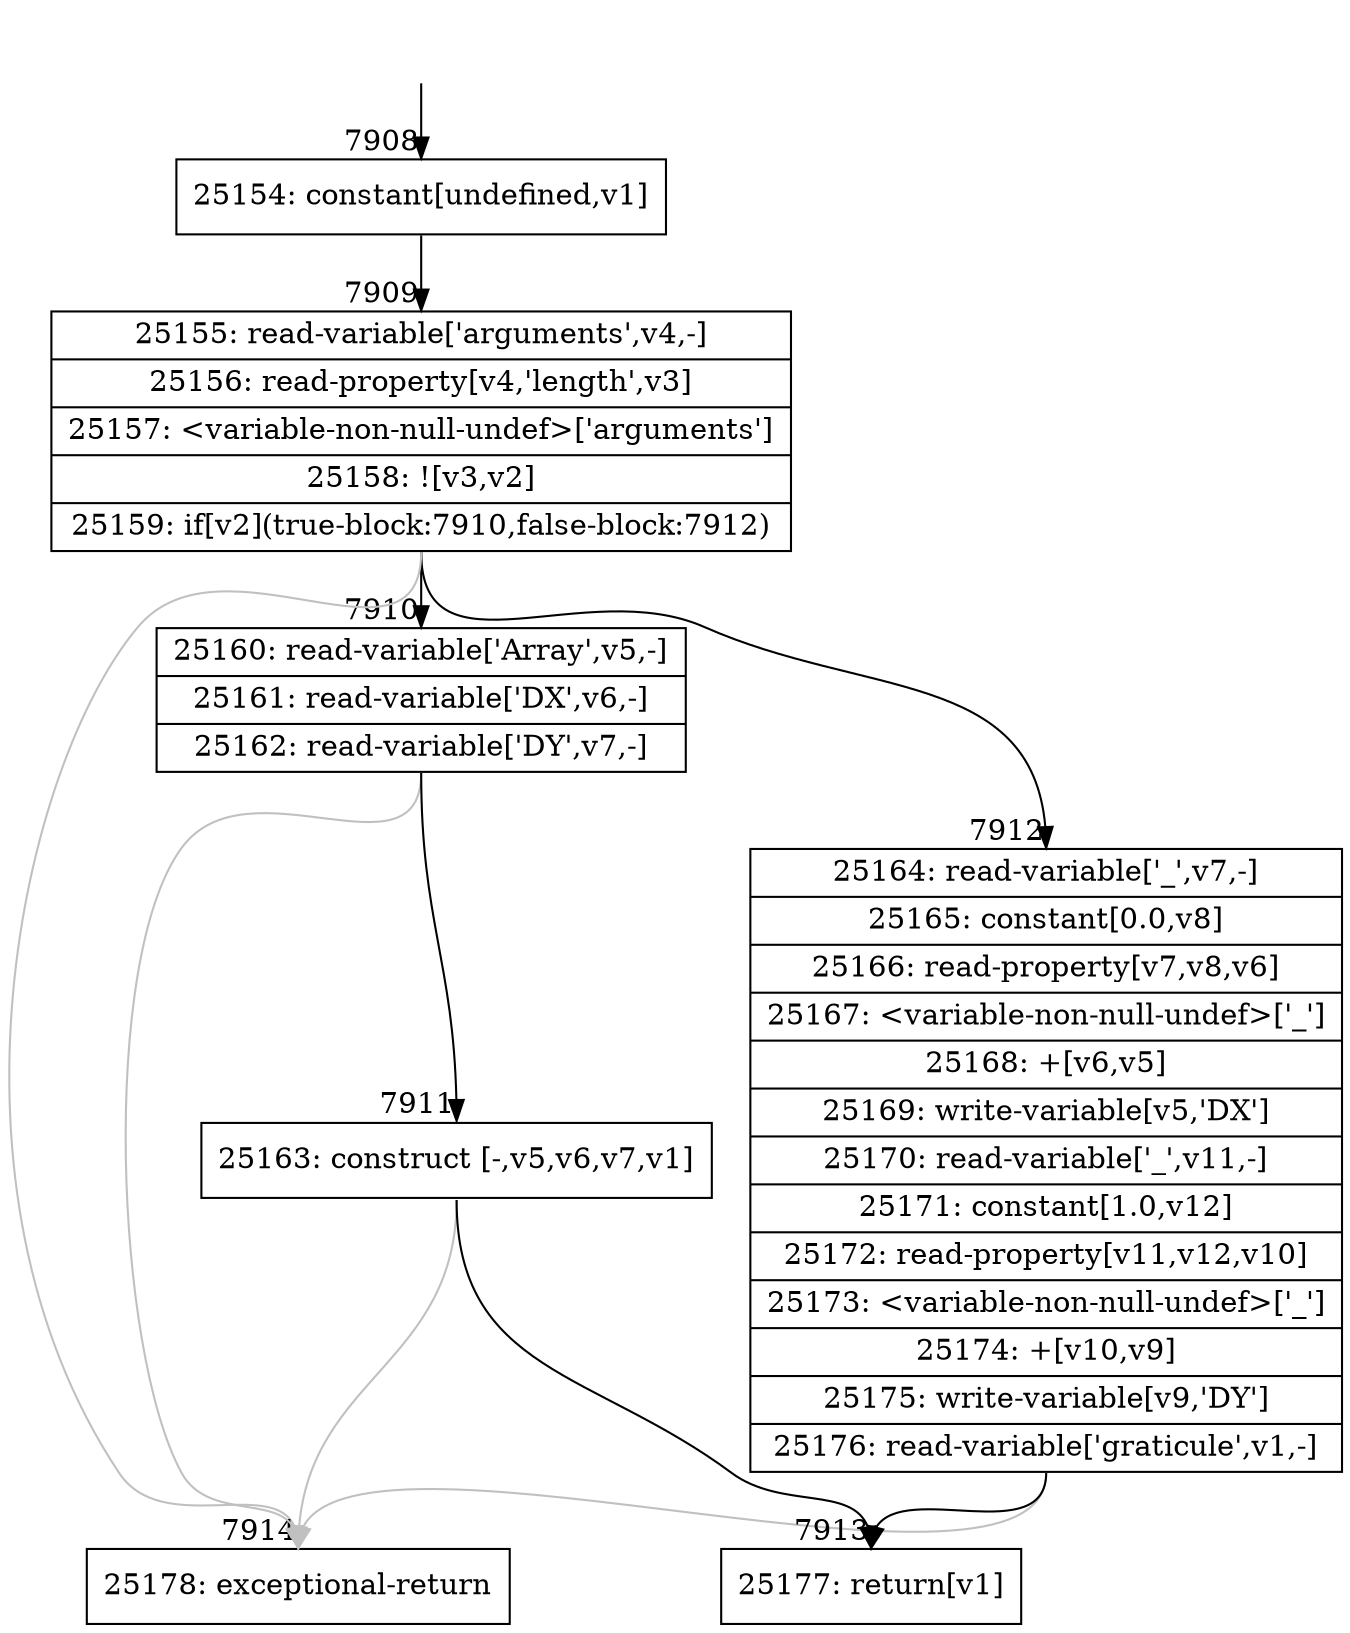 digraph {
rankdir="TD"
BB_entry744[shape=none,label=""];
BB_entry744 -> BB7908 [tailport=s, headport=n, headlabel="    7908"]
BB7908 [shape=record label="{25154: constant[undefined,v1]}" ] 
BB7908 -> BB7909 [tailport=s, headport=n, headlabel="      7909"]
BB7909 [shape=record label="{25155: read-variable['arguments',v4,-]|25156: read-property[v4,'length',v3]|25157: \<variable-non-null-undef\>['arguments']|25158: ![v3,v2]|25159: if[v2](true-block:7910,false-block:7912)}" ] 
BB7909 -> BB7910 [tailport=s, headport=n, headlabel="      7910"]
BB7909 -> BB7912 [tailport=s, headport=n, headlabel="      7912"]
BB7909 -> BB7914 [tailport=s, headport=n, color=gray, headlabel="      7914"]
BB7910 [shape=record label="{25160: read-variable['Array',v5,-]|25161: read-variable['DX',v6,-]|25162: read-variable['DY',v7,-]}" ] 
BB7910 -> BB7911 [tailport=s, headport=n, headlabel="      7911"]
BB7910 -> BB7914 [tailport=s, headport=n, color=gray]
BB7911 [shape=record label="{25163: construct [-,v5,v6,v7,v1]}" ] 
BB7911 -> BB7913 [tailport=s, headport=n, headlabel="      7913"]
BB7911 -> BB7914 [tailport=s, headport=n, color=gray]
BB7912 [shape=record label="{25164: read-variable['_',v7,-]|25165: constant[0.0,v8]|25166: read-property[v7,v8,v6]|25167: \<variable-non-null-undef\>['_']|25168: +[v6,v5]|25169: write-variable[v5,'DX']|25170: read-variable['_',v11,-]|25171: constant[1.0,v12]|25172: read-property[v11,v12,v10]|25173: \<variable-non-null-undef\>['_']|25174: +[v10,v9]|25175: write-variable[v9,'DY']|25176: read-variable['graticule',v1,-]}" ] 
BB7912 -> BB7913 [tailport=s, headport=n]
BB7912 -> BB7914 [tailport=s, headport=n, color=gray]
BB7913 [shape=record label="{25177: return[v1]}" ] 
BB7914 [shape=record label="{25178: exceptional-return}" ] 
//#$~ 4546
}
